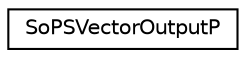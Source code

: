 digraph "Graphical Class Hierarchy"
{
 // LATEX_PDF_SIZE
  edge [fontname="Helvetica",fontsize="10",labelfontname="Helvetica",labelfontsize="10"];
  node [fontname="Helvetica",fontsize="10",shape=record];
  rankdir="LR";
  Node0 [label="SoPSVectorOutputP",height=0.2,width=0.4,color="black", fillcolor="white", style="filled",URL="$classSoPSVectorOutputP.html",tooltip=" "];
}
